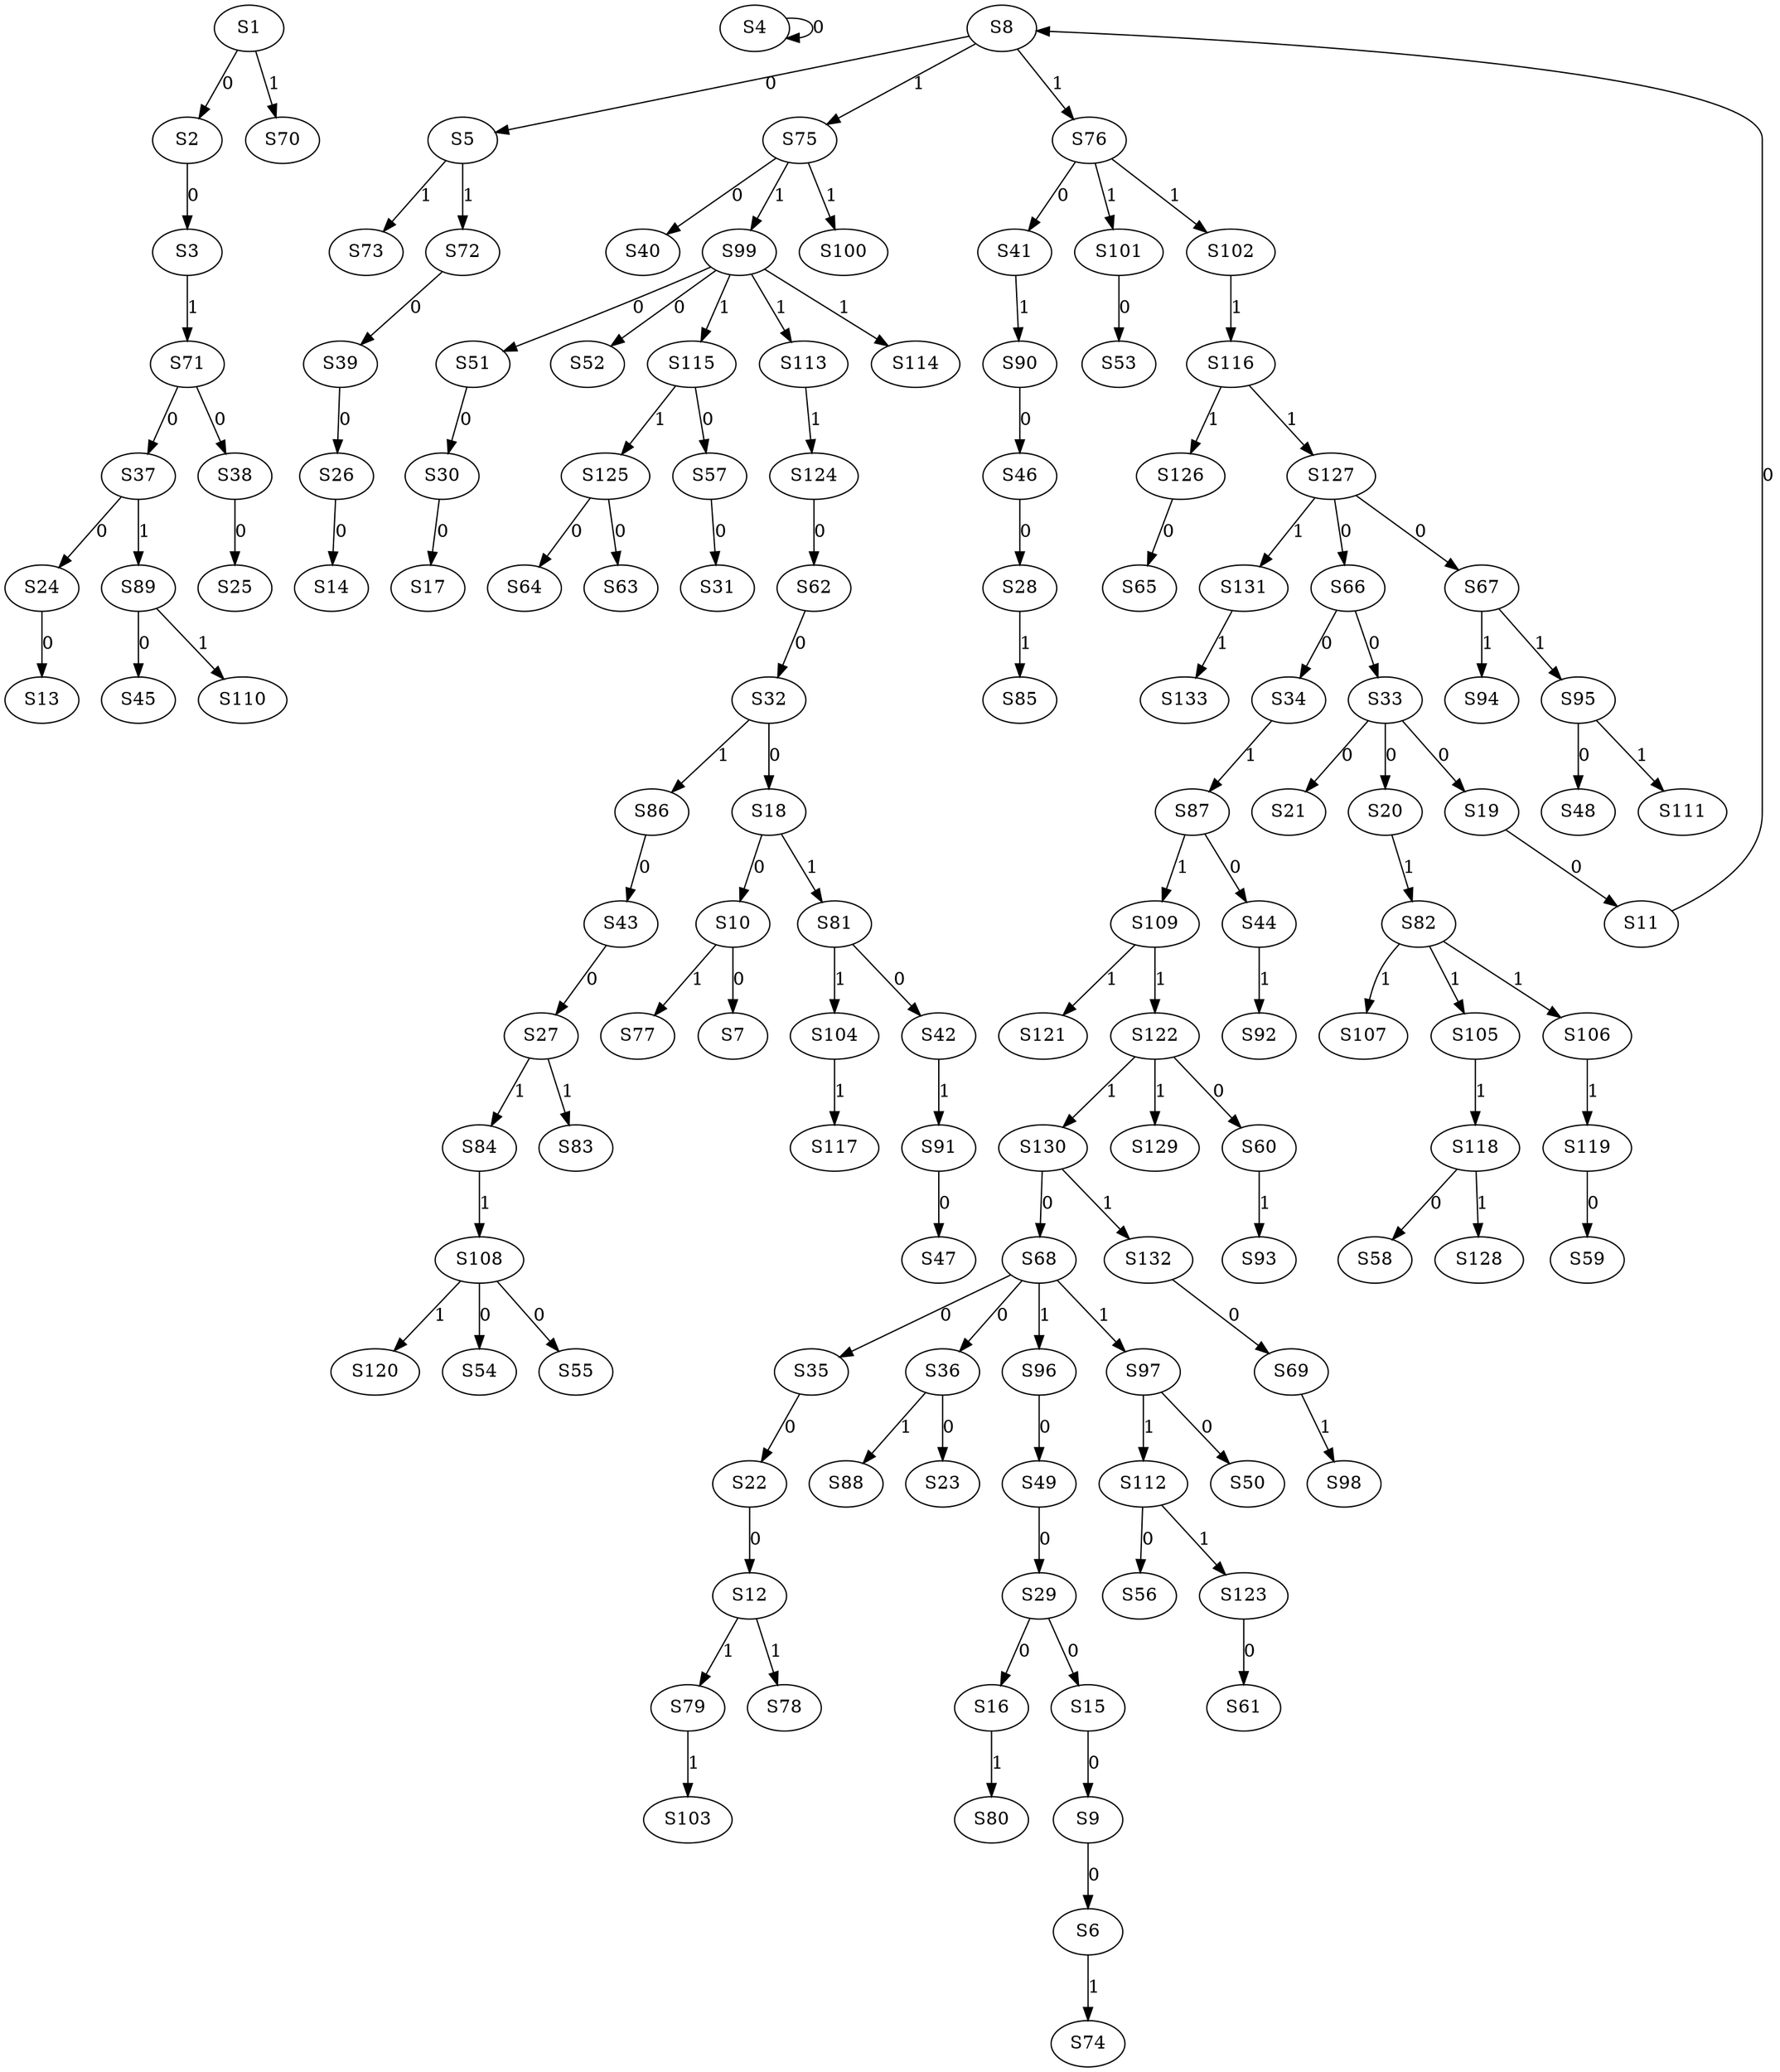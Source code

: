 strict digraph {
	S1 -> S2 [ label = 0 ];
	S2 -> S3 [ label = 0 ];
	S4 -> S4 [ label = 0 ];
	S8 -> S5 [ label = 0 ];
	S9 -> S6 [ label = 0 ];
	S10 -> S7 [ label = 0 ];
	S11 -> S8 [ label = 0 ];
	S15 -> S9 [ label = 0 ];
	S18 -> S10 [ label = 0 ];
	S19 -> S11 [ label = 0 ];
	S22 -> S12 [ label = 0 ];
	S24 -> S13 [ label = 0 ];
	S26 -> S14 [ label = 0 ];
	S29 -> S15 [ label = 0 ];
	S29 -> S16 [ label = 0 ];
	S30 -> S17 [ label = 0 ];
	S32 -> S18 [ label = 0 ];
	S33 -> S19 [ label = 0 ];
	S33 -> S20 [ label = 0 ];
	S33 -> S21 [ label = 0 ];
	S35 -> S22 [ label = 0 ];
	S36 -> S23 [ label = 0 ];
	S37 -> S24 [ label = 0 ];
	S38 -> S25 [ label = 0 ];
	S39 -> S26 [ label = 0 ];
	S43 -> S27 [ label = 0 ];
	S46 -> S28 [ label = 0 ];
	S49 -> S29 [ label = 0 ];
	S51 -> S30 [ label = 0 ];
	S57 -> S31 [ label = 0 ];
	S62 -> S32 [ label = 0 ];
	S66 -> S33 [ label = 0 ];
	S66 -> S34 [ label = 0 ];
	S68 -> S35 [ label = 0 ];
	S68 -> S36 [ label = 0 ];
	S71 -> S37 [ label = 0 ];
	S71 -> S38 [ label = 0 ];
	S72 -> S39 [ label = 0 ];
	S75 -> S40 [ label = 0 ];
	S76 -> S41 [ label = 0 ];
	S81 -> S42 [ label = 0 ];
	S86 -> S43 [ label = 0 ];
	S87 -> S44 [ label = 0 ];
	S89 -> S45 [ label = 0 ];
	S90 -> S46 [ label = 0 ];
	S91 -> S47 [ label = 0 ];
	S95 -> S48 [ label = 0 ];
	S96 -> S49 [ label = 0 ];
	S97 -> S50 [ label = 0 ];
	S99 -> S51 [ label = 0 ];
	S99 -> S52 [ label = 0 ];
	S101 -> S53 [ label = 0 ];
	S108 -> S54 [ label = 0 ];
	S108 -> S55 [ label = 0 ];
	S112 -> S56 [ label = 0 ];
	S115 -> S57 [ label = 0 ];
	S118 -> S58 [ label = 0 ];
	S119 -> S59 [ label = 0 ];
	S122 -> S60 [ label = 0 ];
	S123 -> S61 [ label = 0 ];
	S124 -> S62 [ label = 0 ];
	S125 -> S63 [ label = 0 ];
	S125 -> S64 [ label = 0 ];
	S126 -> S65 [ label = 0 ];
	S127 -> S66 [ label = 0 ];
	S127 -> S67 [ label = 0 ];
	S130 -> S68 [ label = 0 ];
	S132 -> S69 [ label = 0 ];
	S1 -> S70 [ label = 1 ];
	S3 -> S71 [ label = 1 ];
	S5 -> S72 [ label = 1 ];
	S5 -> S73 [ label = 1 ];
	S6 -> S74 [ label = 1 ];
	S8 -> S75 [ label = 1 ];
	S8 -> S76 [ label = 1 ];
	S10 -> S77 [ label = 1 ];
	S12 -> S78 [ label = 1 ];
	S12 -> S79 [ label = 1 ];
	S16 -> S80 [ label = 1 ];
	S18 -> S81 [ label = 1 ];
	S20 -> S82 [ label = 1 ];
	S27 -> S83 [ label = 1 ];
	S27 -> S84 [ label = 1 ];
	S28 -> S85 [ label = 1 ];
	S32 -> S86 [ label = 1 ];
	S34 -> S87 [ label = 1 ];
	S36 -> S88 [ label = 1 ];
	S37 -> S89 [ label = 1 ];
	S41 -> S90 [ label = 1 ];
	S42 -> S91 [ label = 1 ];
	S44 -> S92 [ label = 1 ];
	S60 -> S93 [ label = 1 ];
	S67 -> S94 [ label = 1 ];
	S67 -> S95 [ label = 1 ];
	S68 -> S96 [ label = 1 ];
	S68 -> S97 [ label = 1 ];
	S69 -> S98 [ label = 1 ];
	S75 -> S99 [ label = 1 ];
	S75 -> S100 [ label = 1 ];
	S76 -> S101 [ label = 1 ];
	S76 -> S102 [ label = 1 ];
	S79 -> S103 [ label = 1 ];
	S81 -> S104 [ label = 1 ];
	S82 -> S105 [ label = 1 ];
	S82 -> S106 [ label = 1 ];
	S82 -> S107 [ label = 1 ];
	S84 -> S108 [ label = 1 ];
	S87 -> S109 [ label = 1 ];
	S89 -> S110 [ label = 1 ];
	S95 -> S111 [ label = 1 ];
	S97 -> S112 [ label = 1 ];
	S99 -> S113 [ label = 1 ];
	S99 -> S114 [ label = 1 ];
	S99 -> S115 [ label = 1 ];
	S102 -> S116 [ label = 1 ];
	S104 -> S117 [ label = 1 ];
	S105 -> S118 [ label = 1 ];
	S106 -> S119 [ label = 1 ];
	S108 -> S120 [ label = 1 ];
	S109 -> S121 [ label = 1 ];
	S109 -> S122 [ label = 1 ];
	S112 -> S123 [ label = 1 ];
	S113 -> S124 [ label = 1 ];
	S115 -> S125 [ label = 1 ];
	S116 -> S126 [ label = 1 ];
	S116 -> S127 [ label = 1 ];
	S118 -> S128 [ label = 1 ];
	S122 -> S129 [ label = 1 ];
	S122 -> S130 [ label = 1 ];
	S127 -> S131 [ label = 1 ];
	S130 -> S132 [ label = 1 ];
	S131 -> S133 [ label = 1 ];
}
